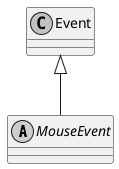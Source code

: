 @startuml
skinparam monochrome true
skinparam classAttributeIconSize 0

abstract class MouseEvent {
}
Event <|-- MouseEvent
@enduml
